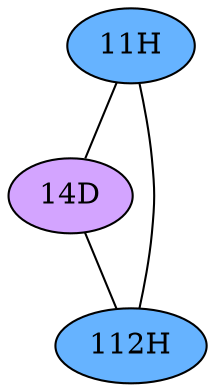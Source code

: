 // The Round Table
graph {
	"11H" [fillcolor="#66B3FF" style=radial]
	"14D" [fillcolor="#D3A4FF" style=radial]
	"11H" -- "14D" [penwidth=1]
	"11H" [fillcolor="#66B3FF" style=radial]
	"112H" [fillcolor="#66B3FF" style=radial]
	"11H" -- "112H" [penwidth=1]
	"14D" [fillcolor="#D3A4FF" style=radial]
	"112H" [fillcolor="#66B3FF" style=radial]
	"14D" -- "112H" [penwidth=1]
}
